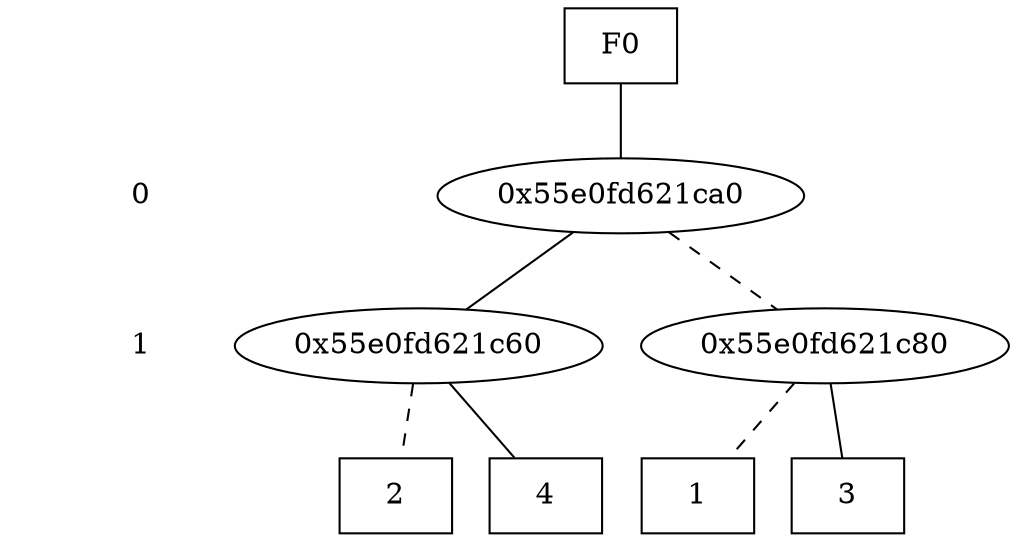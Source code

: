 digraph "DD" {
size = "7.5,10"
center = true;
edge [dir = none];
{ node [shape = plaintext];
  edge [style = invis];
  "CONST NODES" [style = invis];
" 0 " -> " 1 " -> "CONST NODES"; 
}
{ rank = same; node [shape = box]; edge [style = invis];
"F0"; }
{ rank = same; " 0 ";
"0x55e0fd621ca0";
}
{ rank = same; " 1 ";
"0x55e0fd621c60";
"0x55e0fd621c80";
}
{ rank = same; "CONST NODES";
{ node [shape = box]; "0x55e0fd621920";
"0x55e0fd621aa0";
"0x55e0fd621ba0";
"0x55e0fd621b20";
}
}
"F0" -> "0x55e0fd621ca0" [style = solid];
"0x55e0fd621ca0" -> "0x55e0fd621c60";
"0x55e0fd621ca0" -> "0x55e0fd621c80" [style = dashed];
"0x55e0fd621c60" -> "0x55e0fd621ba0";
"0x55e0fd621c60" -> "0x55e0fd621aa0" [style = dashed];
"0x55e0fd621c80" -> "0x55e0fd621b20";
"0x55e0fd621c80" -> "0x55e0fd621920" [style = dashed];
"0x55e0fd621920" [label = "1"];
"0x55e0fd621aa0" [label = "2"];
"0x55e0fd621ba0" [label = "4"];
"0x55e0fd621b20" [label = "3"];
}
